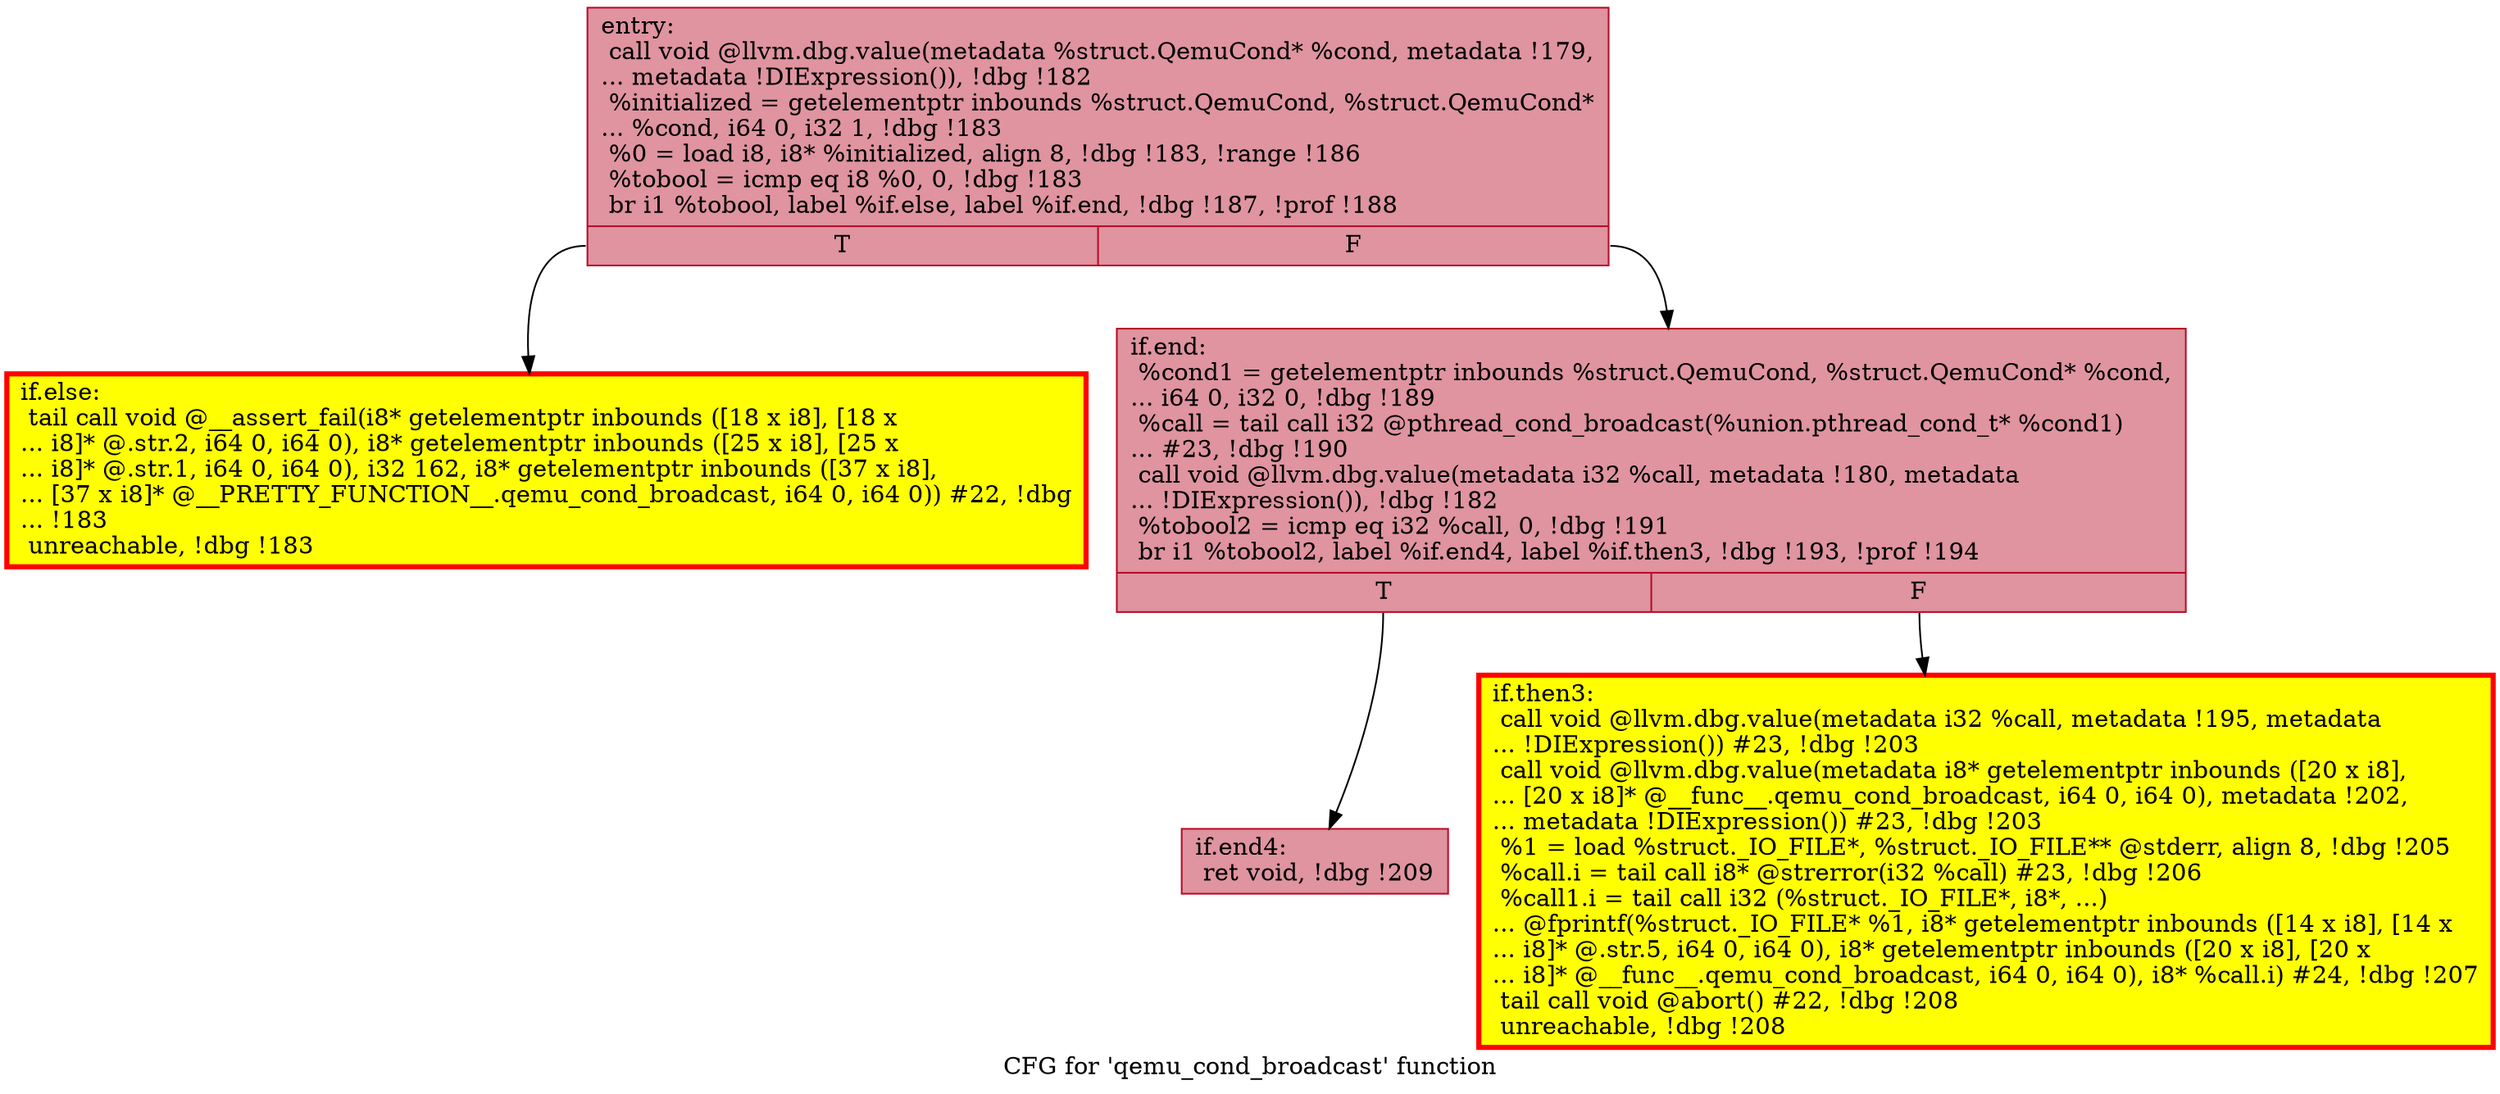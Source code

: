 digraph "CFG for 'qemu_cond_broadcast' function" {
	label="CFG for 'qemu_cond_broadcast' function";

	Node0x5613f19ecb10 [shape=record,color="#b70d28ff", style=filled, fillcolor="#b70d2870",label="{entry:\l  call void @llvm.dbg.value(metadata %struct.QemuCond* %cond, metadata !179,\l... metadata !DIExpression()), !dbg !182\l  %initialized = getelementptr inbounds %struct.QemuCond, %struct.QemuCond*\l... %cond, i64 0, i32 1, !dbg !183\l  %0 = load i8, i8* %initialized, align 8, !dbg !183, !range !186\l  %tobool = icmp eq i8 %0, 0, !dbg !183\l  br i1 %tobool, label %if.else, label %if.end, !dbg !187, !prof !188\l|{<s0>T|<s1>F}}"];
	Node0x5613f19ecb10:s0 -> Node0x5613f19f0d60;
	Node0x5613f19ecb10:s1 -> Node0x5613f19d7d00;
	Node0x5613f19f0d60 [shape=record,penwidth=3.0, style="filled", color="red", fillcolor="yellow",label="{if.else:                                          \l  tail call void @__assert_fail(i8* getelementptr inbounds ([18 x i8], [18 x\l... i8]* @.str.2, i64 0, i64 0), i8* getelementptr inbounds ([25 x i8], [25 x\l... i8]* @.str.1, i64 0, i64 0), i32 162, i8* getelementptr inbounds ([37 x i8],\l... [37 x i8]* @__PRETTY_FUNCTION__.qemu_cond_broadcast, i64 0, i64 0)) #22, !dbg\l... !183\l  unreachable, !dbg !183\l}"];
	Node0x5613f19d7d00 [shape=record,color="#b70d28ff", style=filled, fillcolor="#b70d2870",label="{if.end:                                           \l  %cond1 = getelementptr inbounds %struct.QemuCond, %struct.QemuCond* %cond,\l... i64 0, i32 0, !dbg !189\l  %call = tail call i32 @pthread_cond_broadcast(%union.pthread_cond_t* %cond1)\l... #23, !dbg !190\l  call void @llvm.dbg.value(metadata i32 %call, metadata !180, metadata\l... !DIExpression()), !dbg !182\l  %tobool2 = icmp eq i32 %call, 0, !dbg !191\l  br i1 %tobool2, label %if.end4, label %if.then3, !dbg !193, !prof !194\l|{<s0>T|<s1>F}}"];
	Node0x5613f19d7d00:s0 -> Node0x5613f19f1ef0;
	Node0x5613f19d7d00:s1 -> Node0x5613f19f1330;
	Node0x5613f19f1330 [shape=record,penwidth=3.0, style="filled", color="red", fillcolor="yellow",label="{if.then3:                                         \l  call void @llvm.dbg.value(metadata i32 %call, metadata !195, metadata\l... !DIExpression()) #23, !dbg !203\l  call void @llvm.dbg.value(metadata i8* getelementptr inbounds ([20 x i8],\l... [20 x i8]* @__func__.qemu_cond_broadcast, i64 0, i64 0), metadata !202,\l... metadata !DIExpression()) #23, !dbg !203\l  %1 = load %struct._IO_FILE*, %struct._IO_FILE** @stderr, align 8, !dbg !205\l  %call.i = tail call i8* @strerror(i32 %call) #23, !dbg !206\l  %call1.i = tail call i32 (%struct._IO_FILE*, i8*, ...)\l... @fprintf(%struct._IO_FILE* %1, i8* getelementptr inbounds ([14 x i8], [14 x\l... i8]* @.str.5, i64 0, i64 0), i8* getelementptr inbounds ([20 x i8], [20 x\l... i8]* @__func__.qemu_cond_broadcast, i64 0, i64 0), i8* %call.i) #24, !dbg !207\l  tail call void @abort() #22, !dbg !208\l  unreachable, !dbg !208\l}"];
	Node0x5613f19f1ef0 [shape=record,color="#b70d28ff", style=filled, fillcolor="#b70d2870",label="{if.end4:                                          \l  ret void, !dbg !209\l}"];
}
